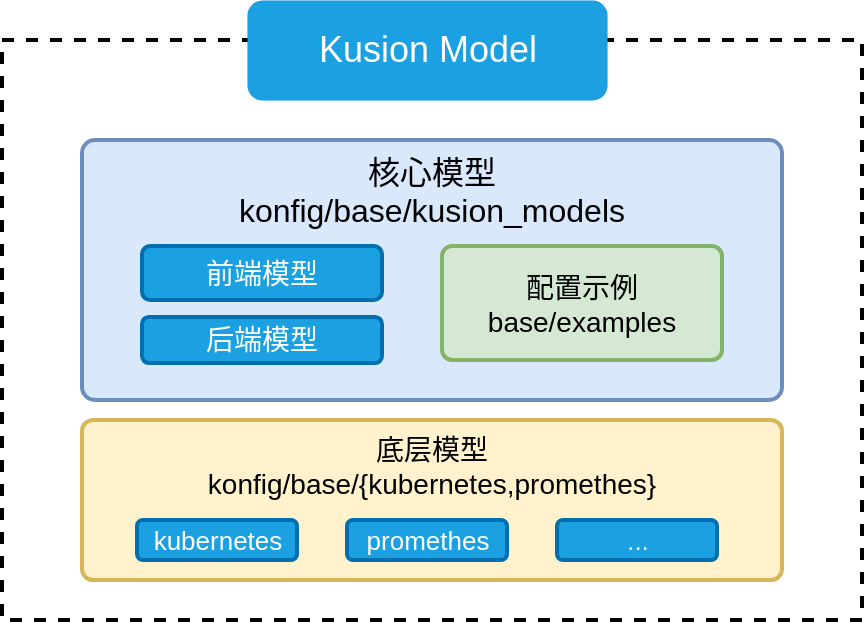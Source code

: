 <mxfile version="14.9.6" type="device"><diagram id="B8-tpyZa-beBFCcC5AaC" name="第 1 页"><mxGraphModel dx="892" dy="1499" grid="1" gridSize="10" guides="1" tooltips="1" connect="1" arrows="1" fold="1" page="1" pageScale="1" pageWidth="583" pageHeight="827" math="0" shadow="0"><root><mxCell id="0"/><mxCell id="1" parent="0"/><mxCell id="TmCUYMZxkKzp0lqFFDEf-1" value="" style="rounded=0;whiteSpace=wrap;html=1;dashed=1;strokeWidth=2;" vertex="1" parent="1"><mxGeometry x="560" y="-430" width="430" height="290" as="geometry"/></mxCell><mxCell id="IvQrQERhbELRxZLJ40gy-2" value="核心模型&lt;br style=&quot;font-size: 16px;&quot;&gt;konfig/base/kusion_models" style="rounded=1;whiteSpace=wrap;html=1;strokeWidth=2;fillColor=#dae8fc;strokeColor=#6c8ebf;fontSize=16;arcSize=5;verticalAlign=top;" parent="1" vertex="1"><mxGeometry x="600" y="-380" width="350" height="130" as="geometry"/></mxCell><mxCell id="IvQrQERhbELRxZLJ40gy-5" value="底层模型&lt;br style=&quot;font-size: 14px&quot;&gt;konfig/base/{kubernetes,promethes}" style="rounded=1;whiteSpace=wrap;html=1;strokeWidth=2;fillColor=#fff2cc;strokeColor=#d6b656;fontSize=14;verticalAlign=top;arcSize=7;" parent="1" vertex="1"><mxGeometry x="600" y="-240" width="350" height="80" as="geometry"/></mxCell><mxCell id="IvQrQERhbELRxZLJ40gy-6" value="配置示例&lt;br style=&quot;font-size: 14px;&quot;&gt;base/examples" style="rounded=1;whiteSpace=wrap;html=1;strokeWidth=2;fillColor=#d5e8d4;strokeColor=#82b366;fontSize=14;arcSize=9;" parent="1" vertex="1"><mxGeometry x="780" y="-327" width="140" height="57" as="geometry"/></mxCell><mxCell id="IvQrQERhbELRxZLJ40gy-7" value="前端模型" style="rounded=1;whiteSpace=wrap;html=1;fontSize=14;strokeColor=#006EAF;strokeWidth=2;verticalAlign=middle;fillColor=#1ba1e2;fontColor=#ffffff;" parent="1" vertex="1"><mxGeometry x="630" y="-327" width="120" height="27" as="geometry"/></mxCell><mxCell id="IvQrQERhbELRxZLJ40gy-8" value="后端模型" style="rounded=1;whiteSpace=wrap;html=1;fontSize=14;strokeColor=#006EAF;strokeWidth=2;verticalAlign=middle;fillColor=#1ba1e2;fontColor=#ffffff;" parent="1" vertex="1"><mxGeometry x="630" y="-291.5" width="120" height="23" as="geometry"/></mxCell><mxCell id="IvQrQERhbELRxZLJ40gy-12" value="kubernetes" style="rounded=1;whiteSpace=wrap;html=1;fontSize=13;strokeColor=#006EAF;strokeWidth=2;verticalAlign=middle;fillColor=#1ba1e2;fontColor=#ffffff;" parent="1" vertex="1"><mxGeometry x="627.5" y="-190" width="80" height="20" as="geometry"/></mxCell><mxCell id="IvQrQERhbELRxZLJ40gy-13" value="promethes" style="rounded=1;whiteSpace=wrap;html=1;fontSize=13;strokeColor=#006EAF;strokeWidth=2;verticalAlign=middle;fillColor=#1ba1e2;fontColor=#ffffff;" parent="1" vertex="1"><mxGeometry x="732.5" y="-190" width="80" height="20" as="geometry"/></mxCell><mxCell id="IvQrQERhbELRxZLJ40gy-14" value="..." style="rounded=1;whiteSpace=wrap;html=1;fontSize=13;strokeColor=#006EAF;strokeWidth=2;verticalAlign=middle;fillColor=#1ba1e2;fontColor=#ffffff;" parent="1" vertex="1"><mxGeometry x="837.5" y="-190" width="80" height="20" as="geometry"/></mxCell><mxCell id="IvQrQERhbELRxZLJ40gy-15" value="Kusion Model" style="rounded=1;whiteSpace=wrap;html=1;fontSize=18;strokeColor=#006EAF;strokeWidth=0;verticalAlign=middle;fillColor=#1ba1e2;fontColor=#ffffff;" parent="1" vertex="1"><mxGeometry x="682.5" y="-450" width="180" height="50" as="geometry"/></mxCell></root></mxGraphModel></diagram></mxfile>